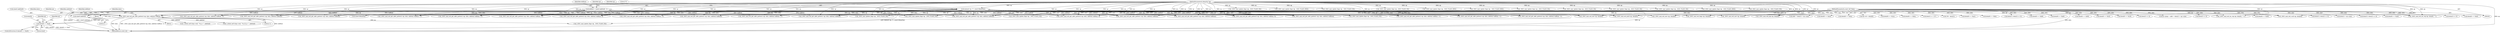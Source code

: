 digraph "0_radare2_bbb4af56003c1afdad67af0c4339267ca38b1017@pointer" {
"1001497" [label="(Call,data[0] == 0xa0)"];
"1001490" [label="(Call,_6502_anal_esil_get_addr_pattern3 (op, data, addrbuf, buffsize, 'x'))"];
"1000278" [label="(Call,memset (op, '\0', sizeof (RAnalOp)))"];
"1000265" [label="(MethodParameterIn,RAnalOp *op)"];
"1000267" [label="(MethodParameterIn,const ut8 *data)"];
"1000272" [label="(Call,buffsize = sizeof (addrbuf) - 1)"];
"1000274" [label="(Call,sizeof (addrbuf) - 1)"];
"1001415" [label="(Call,data[0] == 0xa9)"];
"1000662" [label="(Call,_6502_anal_esil_get_addr_pattern1 (op, data, addrbuf, buffsize))"];
"1000992" [label="(Call,_6502_anal_esil_inc_reg (op, data[0], \"-\"))"];
"1001310" [label="(Call,data[2] << 8)"];
"1001494" [label="(Identifier,buffsize)"];
"1001063" [label="(Call,data[0] == 0xe0)"];
"1000267" [label="(MethodParameterIn,const ut8 *data)"];
"1000688" [label="(Call,_6502_anal_update_flags (op, _6502_FLAGS_NZ))"];
"1000274" [label="(Call,sizeof (addrbuf) - 1)"];
"1001171" [label="(Call,addr + data[1] + op->size)"];
"1001018" [label="(Call,data[0] == 0xc9)"];
"1001576" [label="(Call,_6502_anal_esil_get_addr_pattern3 (op, data, addrbuf, buffsize, 'x'))"];
"1000789" [label="(Call,data[0] == 0x4a)"];
"1000596" [label="(Call,_6502_anal_update_flags (op, _6502_FLAGS_BNZ))"];
"1000306" [label="(Call,op->id = data[0])"];
"1000847" [label="(Call,_6502_anal_esil_get_addr_pattern2 (op, data, addrbuf, buffsize, 'x'))"];
"1000774" [label="(Call,_6502_anal_update_flags (op, _6502_FLAGS_NZ))"];
"1001499" [label="(Identifier,data)"];
"1000957" [label="(Call,_6502_anal_update_flags (op, _6502_FLAGS_NZ))"];
"1000285" [label="(Identifier,op)"];
"1000918" [label="(Call,_6502_anal_esil_get_addr_pattern2 (op, data, addrbuf, buffsize, 'x'))"];
"1001502" [label="(Call,r_strbuf_setf (&op->esil, \"%s,y,=\", addrbuf))"];
"1000833" [label="(Call,data[0] == 0x2a)"];
"1000645" [label="(Call,_6502_anal_update_flags (op, _6502_FLAGS_NZ))"];
"1000265" [label="(MethodParameterIn,RAnalOp *op)"];
"1000746" [label="(Call,data[0] == 0x0a)"];
"1001038" [label="(Call,_6502_anal_update_flags (op, _6502_FLAGS_BNZ))"];
"1001162" [label="(Call,data[1] <= 127)"];
"1001083" [label="(Call,_6502_anal_update_flags (op, _6502_FLAGS_BNZ))"];
"1001505" [label="(Identifier,op)"];
"1001533" [label="(Call,_6502_anal_esil_get_addr_pattern1 (op, data, addrbuf, buffsize))"];
"1000275" [label="(Call,sizeof (addrbuf))"];
"1001188" [label="(Call,256 - data[1])"];
"1000890" [label="(Call,_6502_anal_esil_get_addr_pattern2 (op, data, addrbuf, buffsize, 'x'))"];
"1001456" [label="(Call,data[0] == 0xa2)"];
"1000876" [label="(Call,data[0] == 0x6a)"];
"1001661" [label="(Call,_6502_anal_esil_mov (op, data[0]))"];
"1001476" [label="(Call,_6502_anal_update_flags (op, _6502_FLAGS_NZ))"];
"1000278" [label="(Call,memset (op, '\0', sizeof (RAnalOp)))"];
"1000269" [label="(Block,)"];
"1001409" [label="(Call,_6502_anal_esil_get_addr_pattern1 (op, data, addrbuf, buffsize))"];
"1001226" [label="(Call,data[1] | data[2] << 8)"];
"1001612" [label="(Call,_6502_anal_esil_push (op, data[0]))"];
"1001510" [label="(Call,r_strbuf_setf (&op->esil, \"%s,[1],y,=\", addrbuf))"];
"1001012" [label="(Call,_6502_anal_esil_get_addr_pattern1 (op, data, addrbuf, buffsize))"];
"1000527" [label="(Call,data[0] == 0x69)"];
"1001435" [label="(Call,_6502_anal_update_flags (op, _6502_FLAGS_NZ))"];
"1000905" [label="(Call,_6502_anal_update_flags (op, _6502_FLAGS_NZ))"];
"1001705" [label="(Call,_6502_anal_esil_mov (op, data[0]))"];
"1001513" [label="(Identifier,op)"];
"1000479" [label="(Call,_6502_anal_esil_flags (op, data[0]))"];
"1000547" [label="(Call,_6502_anal_update_flags (op, _6502_FLAGS_NZ))"];
"1001683" [label="(Call,_6502_anal_esil_mov (op, data[0]))"];
"1000576" [label="(Call,data[0] == 0xe9)"];
"1000625" [label="(Call,data[0] == 0x09)"];
"1000492" [label="(Call,_6502_anal_esil_get_addr_pattern3 (op, data, addrbuf, buffsize, 0))"];
"1001554" [label="(Call,_6502_anal_esil_get_addr_pattern2 (op, data, addrbuf, buffsize, 'y'))"];
"1000619" [label="(Call,_6502_anal_esil_get_addr_pattern1 (op, data, addrbuf, buffsize))"];
"1001108" [label="(Call,data[0] == 0xc0)"];
"1000668" [label="(Call,data[0] == 0x29)"];
"1001641" [label="(Call,_6502_anal_esil_pop (op, data[0]))"];
"1000277" [label="(Literal,1)"];
"1001498" [label="(Call,data[0])"];
"1001496" [label="(ControlStructure,if (data[0] == 0xa0))"];
"1001056" [label="(Call,_6502_anal_esil_get_addr_pattern3 (op, data, addrbuf, buffsize, 0))"];
"1001101" [label="(Call,_6502_anal_esil_get_addr_pattern3 (op, data, addrbuf, buffsize, 0))"];
"1000272" [label="(Call,buffsize = sizeof (addrbuf) - 1)"];
"1001497" [label="(Call,data[0] == 0xa0)"];
"1001501" [label="(Literal,0xa0)"];
"1001230" [label="(Call,data[2] << 8)"];
"1000818" [label="(Call,_6502_anal_update_flags (op, _6502_FLAGS_NZ))"];
"1000570" [label="(Call,_6502_anal_esil_get_addr_pattern1 (op, data, addrbuf, buffsize))"];
"1001492" [label="(Identifier,data)"];
"1001167" [label="(Call,op->jump = addr + data[1] + op->size)"];
"1001274" [label="(Call,data[2] << 8)"];
"1000273" [label="(Identifier,buffsize)"];
"1001491" [label="(Identifier,op)"];
"1000973" [label="(Call,_6502_anal_esil_inc_reg (op, data[0], \"+\"))"];
"1000279" [label="(Identifier,op)"];
"1000711" [label="(Call,data[0] == 0x49)"];
"1000931" [label="(Call,_6502_anal_update_flags (op, _6502_FLAGS_NZ))"];
"1001449" [label="(Call,_6502_anal_esil_get_addr_pattern2 (op, data, addrbuf, buffsize, 'y'))"];
"1000281" [label="(Call,sizeof (RAnalOp))"];
"1000803" [label="(Call,_6502_anal_esil_get_addr_pattern2 (op, data, addrbuf, buffsize, 'x'))"];
"1000944" [label="(Call,_6502_anal_esil_get_addr_pattern2 (op, data, addrbuf, buffsize, 'x'))"];
"1001205" [label="(Call,_6502_anal_esil_ccall (op, data[0]))"];
"1001715" [label="(MethodReturn,static int)"];
"1001495" [label="(Literal,'x')"];
"1000521" [label="(Call,_6502_anal_esil_get_addr_pattern1 (op, data, addrbuf, buffsize))"];
"1001128" [label="(Call,_6502_anal_update_flags (op, _6502_FLAGS_BNZ))"];
"1001493" [label="(Identifier,addrbuf)"];
"1000280" [label="(Literal,'\0')"];
"1001306" [label="(Call,data[1] | data[2] << 8)"];
"1001490" [label="(Call,_6502_anal_esil_get_addr_pattern3 (op, data, addrbuf, buffsize, 'x'))"];
"1000760" [label="(Call,_6502_anal_esil_get_addr_pattern2 (op, data, addrbuf, buffsize, 'x'))"];
"1001517" [label="(Call,_6502_anal_update_flags (op, _6502_FLAGS_NZ))"];
"1000705" [label="(Call,_6502_anal_esil_get_addr_pattern1 (op, data, addrbuf, buffsize))"];
"1000731" [label="(Call,_6502_anal_update_flags (op, _6502_FLAGS_NZ))"];
"1000322" [label="(Block,)"];
"1000861" [label="(Call,_6502_anal_update_flags (op, _6502_FLAGS_NZ))"];
"1001173" [label="(Call,data[1] + op->size)"];
"1001270" [label="(Call,data[1] | data[2] << 8)"];
"1001497" -> "1001496"  [label="AST: "];
"1001497" -> "1001501"  [label="CFG: "];
"1001498" -> "1001497"  [label="AST: "];
"1001501" -> "1001497"  [label="AST: "];
"1001505" -> "1001497"  [label="CFG: "];
"1001513" -> "1001497"  [label="CFG: "];
"1001497" -> "1001715"  [label="DDG: data[0] == 0xa0"];
"1001497" -> "1001715"  [label="DDG: data[0]"];
"1001490" -> "1001497"  [label="DDG: data"];
"1000267" -> "1001497"  [label="DDG: data"];
"1001490" -> "1000322"  [label="AST: "];
"1001490" -> "1001495"  [label="CFG: "];
"1001491" -> "1001490"  [label="AST: "];
"1001492" -> "1001490"  [label="AST: "];
"1001493" -> "1001490"  [label="AST: "];
"1001494" -> "1001490"  [label="AST: "];
"1001495" -> "1001490"  [label="AST: "];
"1001499" -> "1001490"  [label="CFG: "];
"1001490" -> "1001715"  [label="DDG: buffsize"];
"1001490" -> "1001715"  [label="DDG: data"];
"1001490" -> "1001715"  [label="DDG: _6502_anal_esil_get_addr_pattern3 (op, data, addrbuf, buffsize, 'x')"];
"1000278" -> "1001490"  [label="DDG: op"];
"1000265" -> "1001490"  [label="DDG: op"];
"1000267" -> "1001490"  [label="DDG: data"];
"1000272" -> "1001490"  [label="DDG: buffsize"];
"1001490" -> "1001502"  [label="DDG: addrbuf"];
"1001490" -> "1001510"  [label="DDG: addrbuf"];
"1001490" -> "1001517"  [label="DDG: op"];
"1000278" -> "1000269"  [label="AST: "];
"1000278" -> "1000281"  [label="CFG: "];
"1000279" -> "1000278"  [label="AST: "];
"1000280" -> "1000278"  [label="AST: "];
"1000281" -> "1000278"  [label="AST: "];
"1000285" -> "1000278"  [label="CFG: "];
"1000278" -> "1001715"  [label="DDG: memset (op, '\0', sizeof (RAnalOp))"];
"1000278" -> "1001715"  [label="DDG: op"];
"1000265" -> "1000278"  [label="DDG: op"];
"1000278" -> "1000479"  [label="DDG: op"];
"1000278" -> "1000492"  [label="DDG: op"];
"1000278" -> "1000521"  [label="DDG: op"];
"1000278" -> "1000570"  [label="DDG: op"];
"1000278" -> "1000619"  [label="DDG: op"];
"1000278" -> "1000662"  [label="DDG: op"];
"1000278" -> "1000705"  [label="DDG: op"];
"1000278" -> "1000760"  [label="DDG: op"];
"1000278" -> "1000774"  [label="DDG: op"];
"1000278" -> "1000803"  [label="DDG: op"];
"1000278" -> "1000818"  [label="DDG: op"];
"1000278" -> "1000847"  [label="DDG: op"];
"1000278" -> "1000861"  [label="DDG: op"];
"1000278" -> "1000890"  [label="DDG: op"];
"1000278" -> "1000905"  [label="DDG: op"];
"1000278" -> "1000918"  [label="DDG: op"];
"1000278" -> "1000944"  [label="DDG: op"];
"1000278" -> "1000973"  [label="DDG: op"];
"1000278" -> "1000992"  [label="DDG: op"];
"1000278" -> "1001012"  [label="DDG: op"];
"1000278" -> "1001056"  [label="DDG: op"];
"1000278" -> "1001101"  [label="DDG: op"];
"1000278" -> "1001205"  [label="DDG: op"];
"1000278" -> "1001409"  [label="DDG: op"];
"1000278" -> "1001449"  [label="DDG: op"];
"1000278" -> "1001533"  [label="DDG: op"];
"1000278" -> "1001554"  [label="DDG: op"];
"1000278" -> "1001576"  [label="DDG: op"];
"1000278" -> "1001612"  [label="DDG: op"];
"1000278" -> "1001641"  [label="DDG: op"];
"1000278" -> "1001661"  [label="DDG: op"];
"1000278" -> "1001683"  [label="DDG: op"];
"1000278" -> "1001705"  [label="DDG: op"];
"1000265" -> "1000263"  [label="AST: "];
"1000265" -> "1001715"  [label="DDG: op"];
"1000265" -> "1000479"  [label="DDG: op"];
"1000265" -> "1000492"  [label="DDG: op"];
"1000265" -> "1000521"  [label="DDG: op"];
"1000265" -> "1000547"  [label="DDG: op"];
"1000265" -> "1000570"  [label="DDG: op"];
"1000265" -> "1000596"  [label="DDG: op"];
"1000265" -> "1000619"  [label="DDG: op"];
"1000265" -> "1000645"  [label="DDG: op"];
"1000265" -> "1000662"  [label="DDG: op"];
"1000265" -> "1000688"  [label="DDG: op"];
"1000265" -> "1000705"  [label="DDG: op"];
"1000265" -> "1000731"  [label="DDG: op"];
"1000265" -> "1000760"  [label="DDG: op"];
"1000265" -> "1000774"  [label="DDG: op"];
"1000265" -> "1000803"  [label="DDG: op"];
"1000265" -> "1000818"  [label="DDG: op"];
"1000265" -> "1000847"  [label="DDG: op"];
"1000265" -> "1000861"  [label="DDG: op"];
"1000265" -> "1000890"  [label="DDG: op"];
"1000265" -> "1000905"  [label="DDG: op"];
"1000265" -> "1000918"  [label="DDG: op"];
"1000265" -> "1000931"  [label="DDG: op"];
"1000265" -> "1000944"  [label="DDG: op"];
"1000265" -> "1000957"  [label="DDG: op"];
"1000265" -> "1000973"  [label="DDG: op"];
"1000265" -> "1000992"  [label="DDG: op"];
"1000265" -> "1001012"  [label="DDG: op"];
"1000265" -> "1001038"  [label="DDG: op"];
"1000265" -> "1001056"  [label="DDG: op"];
"1000265" -> "1001083"  [label="DDG: op"];
"1000265" -> "1001101"  [label="DDG: op"];
"1000265" -> "1001128"  [label="DDG: op"];
"1000265" -> "1001205"  [label="DDG: op"];
"1000265" -> "1001409"  [label="DDG: op"];
"1000265" -> "1001435"  [label="DDG: op"];
"1000265" -> "1001449"  [label="DDG: op"];
"1000265" -> "1001476"  [label="DDG: op"];
"1000265" -> "1001517"  [label="DDG: op"];
"1000265" -> "1001533"  [label="DDG: op"];
"1000265" -> "1001554"  [label="DDG: op"];
"1000265" -> "1001576"  [label="DDG: op"];
"1000265" -> "1001612"  [label="DDG: op"];
"1000265" -> "1001641"  [label="DDG: op"];
"1000265" -> "1001661"  [label="DDG: op"];
"1000265" -> "1001683"  [label="DDG: op"];
"1000265" -> "1001705"  [label="DDG: op"];
"1000267" -> "1000263"  [label="AST: "];
"1000267" -> "1001715"  [label="DDG: data"];
"1000267" -> "1000306"  [label="DDG: data"];
"1000267" -> "1000479"  [label="DDG: data"];
"1000267" -> "1000492"  [label="DDG: data"];
"1000267" -> "1000521"  [label="DDG: data"];
"1000267" -> "1000527"  [label="DDG: data"];
"1000267" -> "1000570"  [label="DDG: data"];
"1000267" -> "1000576"  [label="DDG: data"];
"1000267" -> "1000619"  [label="DDG: data"];
"1000267" -> "1000625"  [label="DDG: data"];
"1000267" -> "1000662"  [label="DDG: data"];
"1000267" -> "1000668"  [label="DDG: data"];
"1000267" -> "1000705"  [label="DDG: data"];
"1000267" -> "1000711"  [label="DDG: data"];
"1000267" -> "1000746"  [label="DDG: data"];
"1000267" -> "1000760"  [label="DDG: data"];
"1000267" -> "1000789"  [label="DDG: data"];
"1000267" -> "1000803"  [label="DDG: data"];
"1000267" -> "1000833"  [label="DDG: data"];
"1000267" -> "1000847"  [label="DDG: data"];
"1000267" -> "1000876"  [label="DDG: data"];
"1000267" -> "1000890"  [label="DDG: data"];
"1000267" -> "1000918"  [label="DDG: data"];
"1000267" -> "1000944"  [label="DDG: data"];
"1000267" -> "1000973"  [label="DDG: data"];
"1000267" -> "1000992"  [label="DDG: data"];
"1000267" -> "1001012"  [label="DDG: data"];
"1000267" -> "1001018"  [label="DDG: data"];
"1000267" -> "1001056"  [label="DDG: data"];
"1000267" -> "1001063"  [label="DDG: data"];
"1000267" -> "1001101"  [label="DDG: data"];
"1000267" -> "1001108"  [label="DDG: data"];
"1000267" -> "1001162"  [label="DDG: data"];
"1000267" -> "1001167"  [label="DDG: data"];
"1000267" -> "1001171"  [label="DDG: data"];
"1000267" -> "1001173"  [label="DDG: data"];
"1000267" -> "1001188"  [label="DDG: data"];
"1000267" -> "1001205"  [label="DDG: data"];
"1000267" -> "1001226"  [label="DDG: data"];
"1000267" -> "1001230"  [label="DDG: data"];
"1000267" -> "1001270"  [label="DDG: data"];
"1000267" -> "1001274"  [label="DDG: data"];
"1000267" -> "1001306"  [label="DDG: data"];
"1000267" -> "1001310"  [label="DDG: data"];
"1000267" -> "1001409"  [label="DDG: data"];
"1000267" -> "1001415"  [label="DDG: data"];
"1000267" -> "1001449"  [label="DDG: data"];
"1000267" -> "1001456"  [label="DDG: data"];
"1000267" -> "1001533"  [label="DDG: data"];
"1000267" -> "1001554"  [label="DDG: data"];
"1000267" -> "1001576"  [label="DDG: data"];
"1000267" -> "1001612"  [label="DDG: data"];
"1000267" -> "1001641"  [label="DDG: data"];
"1000267" -> "1001661"  [label="DDG: data"];
"1000267" -> "1001683"  [label="DDG: data"];
"1000267" -> "1001705"  [label="DDG: data"];
"1000272" -> "1000269"  [label="AST: "];
"1000272" -> "1000274"  [label="CFG: "];
"1000273" -> "1000272"  [label="AST: "];
"1000274" -> "1000272"  [label="AST: "];
"1000279" -> "1000272"  [label="CFG: "];
"1000272" -> "1001715"  [label="DDG: sizeof (addrbuf) - 1"];
"1000272" -> "1001715"  [label="DDG: buffsize"];
"1000274" -> "1000272"  [label="DDG: 1"];
"1000272" -> "1000492"  [label="DDG: buffsize"];
"1000272" -> "1000521"  [label="DDG: buffsize"];
"1000272" -> "1000570"  [label="DDG: buffsize"];
"1000272" -> "1000619"  [label="DDG: buffsize"];
"1000272" -> "1000662"  [label="DDG: buffsize"];
"1000272" -> "1000705"  [label="DDG: buffsize"];
"1000272" -> "1000760"  [label="DDG: buffsize"];
"1000272" -> "1000803"  [label="DDG: buffsize"];
"1000272" -> "1000847"  [label="DDG: buffsize"];
"1000272" -> "1000890"  [label="DDG: buffsize"];
"1000272" -> "1000918"  [label="DDG: buffsize"];
"1000272" -> "1000944"  [label="DDG: buffsize"];
"1000272" -> "1001012"  [label="DDG: buffsize"];
"1000272" -> "1001056"  [label="DDG: buffsize"];
"1000272" -> "1001101"  [label="DDG: buffsize"];
"1000272" -> "1001409"  [label="DDG: buffsize"];
"1000272" -> "1001449"  [label="DDG: buffsize"];
"1000272" -> "1001533"  [label="DDG: buffsize"];
"1000272" -> "1001554"  [label="DDG: buffsize"];
"1000272" -> "1001576"  [label="DDG: buffsize"];
"1000274" -> "1000277"  [label="CFG: "];
"1000275" -> "1000274"  [label="AST: "];
"1000277" -> "1000274"  [label="AST: "];
}
